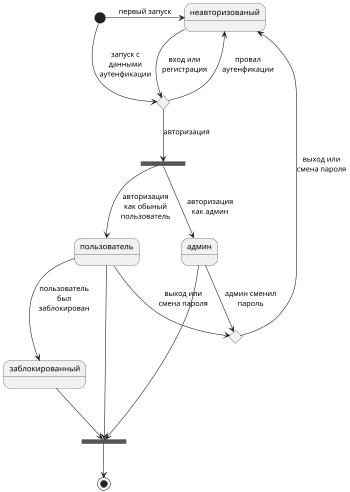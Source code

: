 @startuml
'https://plantuml.com/state-diagram

scale 350 width
skinparam maxMessageSize 100

state cho <<choice>>
state choice <<choice>>

state fork_state <<fork>>
state exit_state <<fork>>

[*] -right-> неавторизованый: первый запуск
[*] -down-> cho: запуск с данными аутенфикации

неавторизованый --> cho: вход или регистрация
cho -down-> fork_state: авторизация
cho --> неавторизованый: провал аутенфикации

fork_state --> пользователь: авторизация как обыный пользователь
пользователь --> заблокированный: пользователь был заблокирован
пользователь --> choice: выход или смена пароля
заблокированный --> exit_state

fork_state --> админ: авторизация как админ
админ --> choice: админ сменил пароль

choice --> неавторизованый:выход или смена пароля
пользователь ----> exit_state
админ --->  exit_state
exit_state --> [*]


@enduml